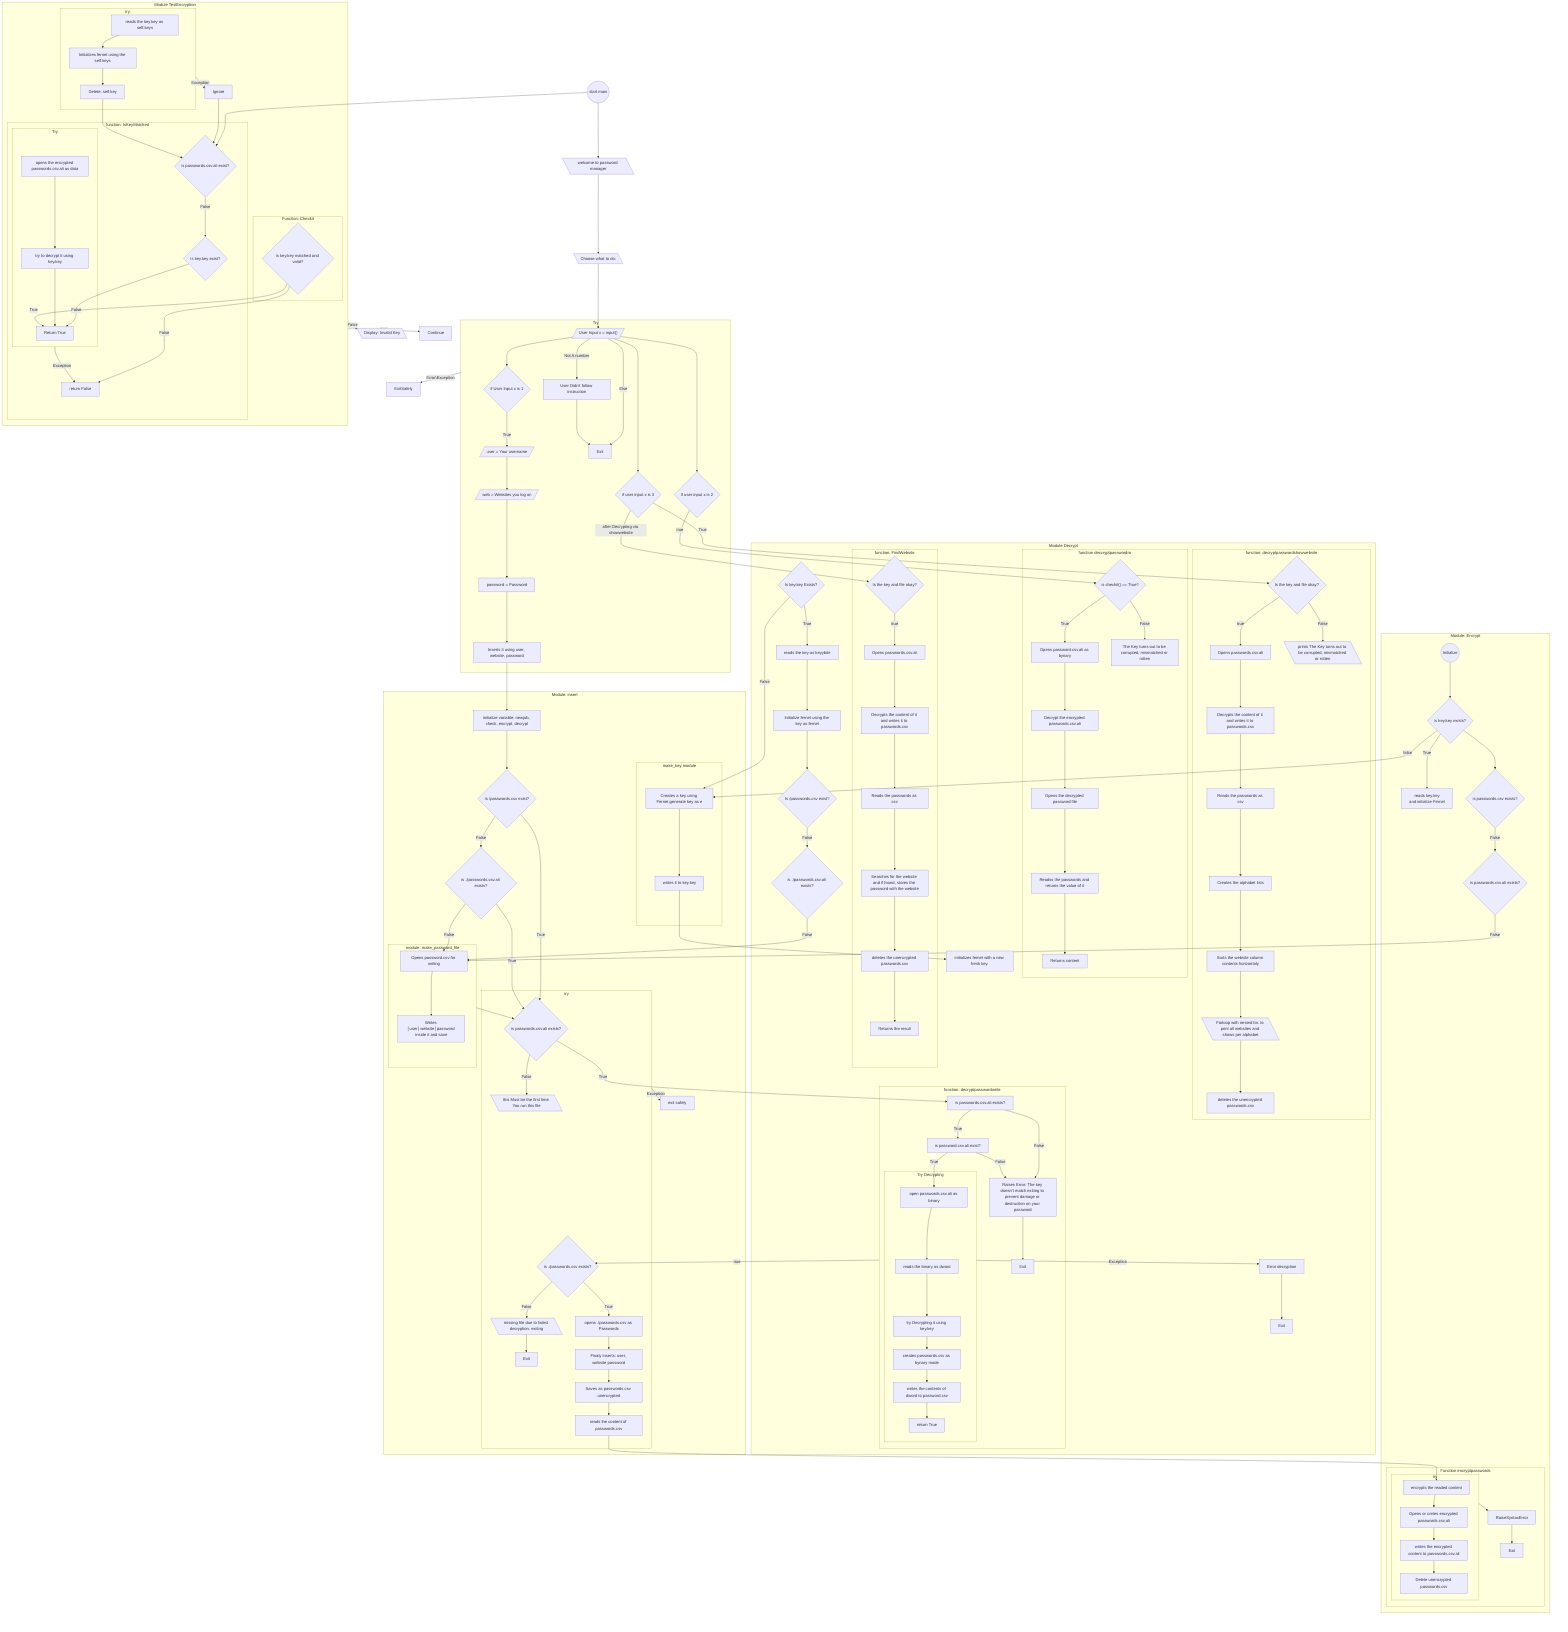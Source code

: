 flowchart TD
    start(("start main")) --> CheckPasswordFiles
    Display[\"welcome to password manager"\]
    Check --> |False| InvalidKey[\"Display: Invalid Key"\]
    Check --> |True| Continue

    start --> Display

    Display --> Display2[\"Choose what to do: "\]

    Display2 --> Input1[/"User Input x = input()"/]
    subgraph tryblock1["Try"]
    
        Input1 --> if1{"if User Input x is 1"}

        if1 --> |True| InputUser[/"user = Your username"/]
        InputUser --> InputWebsite[/"web = Websites you log on"/]
        InputWebsite --> InputUserPassword["password = Password"]

        InputUserPassword --> Process["Inserts it using user, website, password"]

        Input1 --> if2{"if user input x is 2"}

        Input1 --> if3{"if user input x is 3"}

        Input1 --> |Else| Exit
        Input1 --> |Not A number| displayErr["User Didn't follow instruction"] --> Exit
    end

    if2 --> |true| Check2
    if3 --> |True| CkeckIfvalid

    if3
    --> |after Decrypting via showwebsite| CkeckIfvalid2

    subgraph ModuleInsert["Module: insert"]
        Process --> DeclareVariable1["initialize variable: newjob, check, encrypt, decrypt"]

        DeclareVariable1 --> KeyFileCheck{"Is /passwords.csv exist?"}
        KeyFileCheck --> |False| PasswordFileCheck{is ./passwords.csv.ali exists?}

        MakePasswordFile --> CheckPasswordFile

        KeyFileCheck --> |True| CheckPasswordFile
        PasswordFileCheck --> |True| CheckPasswordFile

        subgraph Tryblock2["try"]
            CheckPasswordFile{"is passwords.csv.ali exists?"} --> |False| FirstTime[\"this Must be the first time You run this file"\]

            CheckPasswordFileagain{"is ./passwords.csv exists?"} --> |True| OpenDecrypted["opens ./passwords.csv as Passwords"]
            CheckPasswordFileagain --> |False| DisplayMissingFile[\"missing file due to failed decryption. exiting"\] --> Exit5["Exit"]
            OpenDecrypted --> InsertFinal["Finaly inserts: user, website password"]
            InsertFinal --> savepassworddec["Saves as passwords.csv unencrypted"]
            --> OpenDecPass
        end

        subgraph MakeKey["make_key module"]
            Createkey["Creates a key using Fernet.generate key as e"]
           Createkey -->  NewMakeKey["writes it to key.key"]
        end
    
        Tryblock2 --> |Exception| Exit2[exit safely]
    end

    decryptpasswordwrite --> |true| CheckPasswordFileagain

    CheckPasswordFile --> |True| CheckIt1

    PasswordFileCheck --> |False| Open

    subgraph MakePasswordFile["module: make_password_file"]
        Open[Opens password.csv for writing]
        --> WriteKey["Writes │user│website│password inside it and save"]
    end

    subgraph DecryptClass["Module Decrypt"]
        Checkkey{"Is key.key Exists?"} --> |True| Readkey["reads the key as keyybite"]
        Readkey --> Fernet["Initialize fernet using the key as fernet"]

        Checkkey --> |False| Createkey

        NewMakeKey --> Ferenetc["initializes fernet with a new fresk key."]

        Fernet --> KeyFileCheck1{"Is /passwords.csv exist?"}
        KeyFileCheck1 --> |False| PasswordFileCheck1{is ./passwords.csv.ali exists?}
        PasswordFileCheck1 --> |False| Open

        subgraph decryptpasswordro["function deccryptpasswordro"]
            Check2{"is checkit() == True?"} --> |True| Openpass["Opens password.csv.ali as bynary"]
            --> Decrypt["Decrypt the encrypted passwords.csv.ali"]
            --> OpenDecryptedFile["Opens the decrypted password file"]
            --> ReadRo["Readss the passwords and returns the value of it"]
            --> Return3["Returns content"]

            Check2 --> |False| PasswordErr["The Key turns out to be corrupted, mismatched or rotten"]
        end

        subgraph decryptpasswordshowwebsite["function: decryptpasswordshowwebsite"]
            CkeckIfvalid{"Is the key and file okay?"}
            --> |true| OpenPasswordFile2["Opens passwords.csv.ali"]
            --> DecryptPassword2["Decrypts the content of it and writes it to passwords.csv"]
            --> Readpasscsv["Reads the passwords as csv"]
            --> CreateAlphabt["Creates the alphabet lists"]
            --> Sort3["Sorts the website column contents horizontaly"]
            --> forloop2[\"Forloop with nested for. to print all websites and shows per alphabet"\]
            --> deletepasswordfile3["deletes the unencrypted passwords.csv"]

            CkeckIfvalid --> |False| PrintErr3[\"prints The Key turns out to be corrupted, mismatched or rotten"\]
        end

        subgraph FindWebsite["function: FindWebsite"]
            CkeckIfvalid2{"Is the key and file okay?"}
            --> |true| OpenPasswordFile3["Opens passwords.csv.ali"]
            --> DecryptPassword3["Decrypts the content of it and writes it to passwords.csv"]
            --> Readpasscsv2["Reads the passwords as csv"]
            --> SearchPassword["Searches for the website and if found, stores the password with the website"]
            --> deletepasswordfile4["deletes the unencrypted passwords.csv"]
            --> Return5["Returns the result"]

        end

        subgraph decryptpasswordwrite["function: decryptpasswordwrite"]
            CheckIt1["is passwords.csv.ali exists?"] --> |True| IsPath["is password.csv.ali exist?"]

            CheckIt1 --> |False| RaiseKeyError["Raises Error: The key doesn't match exiting to prevent damage or destruction on your password"] --> Exit4["Exit"]
            IsPath --> |False| RaiseKeyError
            subgraph try5["Try Decrypting"]
                readpasswordenc["open passwords.csv.ali as binary"] --> datapasswordenc["reads the binary as dword"]
                datapasswordenc --> Decryptit["try Decrypting it using key.key"]
                Decryptit --> WriteUnencryptedPassword["creates passwords.csv as bynary mode"]
                WriteUnencryptedPassword --> WriteIt["writes the contents of dword to password.csv"]
                WriteIt --> Returntrue["return True"]
            end
        
        end

        IsPath --> |True| readpasswordenc

        try5 --> |Exception| Errordecryption["Error decryption"] --> Exit3["Exit"]

    end

    subgraph Check["Module TestEncryption"]
        
        subgraph try3["try:"]
            ReadKey["reads the key.key as self.keys"] --> fernetin["Initializes fernet using the self.keys"]
            
            fernetin --> Delete["Delete: self.key"]
        end

        try3 --> |Exception| Ignore --> CheckPasswordFiles
        Delete --> CheckPasswordFiles

        subgraph IsKeymatched["function: IsKeyMatched"]
            CheckPasswordFiles{"is passwords.csv.ali exist?"} --> |False| CheckKeyFiles{"Is key.key exist?"}
            CheckKeyFiles --> |False| Return["Return True"]
            subgraph try4["Try"]
                OpenCrypted["opens the encrypted passwords.csv.ali as data"] --> DecryptIt["try to decrypt it using key.key"]
                DecryptIt --> Return
            end

            try4 --> |Exception| False2["return False"]

        end

        subgraph CheckIt["Function: Checkit"]
            Matched{"is key.key matched and valid?"} --> |True| Return
            Matched --> |False| False2["return False"]
        end

    end

    subgraph Encrypt["Module: Encrypt"]
        InitEncrypt(("Initialize"))
        --> IskeyExist{"is key.key exists?"} --> |false| Createkey
        IskeyExist --> |True| readkey["reads key.key<br>and initialize Fernet"]

        IskeyExist --> IsdecFileExist{"is passwords.csv exists?"}
        IsdecFileExist --> |False| IsEncFileExist{"is passwords.csv.ali exists?"}
        IsEncFileExist --> |False| Open

        subgraph encryptpasswords["Function encryptpasswords"]

            subgraph try6["try"]
                OpenDecPass["reads the content of passwords.csv"]
                --> EncryptContentPass["encrypts the readed content"]

                --> OpenEncPass["Opens or cretes encrypted passwords.csv.ali"]
                --> WriteEncToFile["writes the encrypted content to passwords.csv.ali"]
                --> DeleteDecrypt["Delete unencrypted passwords.csv"]
            end

            try6 --> RaiseSyntaxError
            --> Exit8["Exit"]

        end

    end


    tryblock1 --> |Error\Exception| ExitSafely